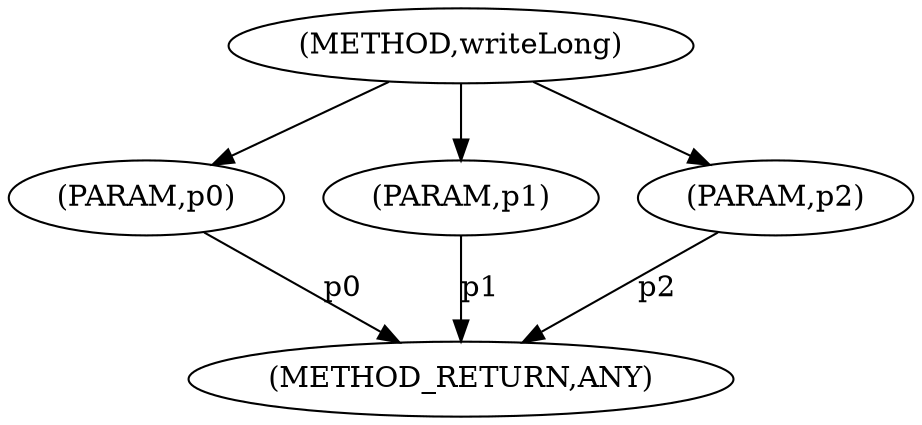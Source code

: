digraph "writeLong" {  
"345" [label = <(METHOD,writeLong)> ]
"350" [label = <(METHOD_RETURN,ANY)> ]
"346" [label = <(PARAM,p0)> ]
"347" [label = <(PARAM,p1)> ]
"348" [label = <(PARAM,p2)> ]
  "346" -> "350"  [ label = "p0"] 
  "347" -> "350"  [ label = "p1"] 
  "348" -> "350"  [ label = "p2"] 
  "345" -> "346" 
  "345" -> "347" 
  "345" -> "348" 
}
